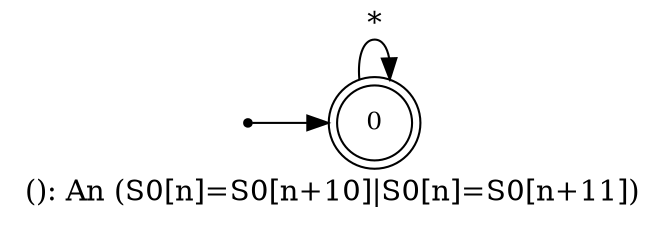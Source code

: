 digraph G {
label = "(): An (S0[n]=S0[n+10]|S0[n]=S0[n+11])";
rankdir = LR;
node [shape = doublecircle, label="0", fontsize=12]0;
node [shape = point ]; qi
qi ->0;
0 -> 0[ label = "*"];
}
